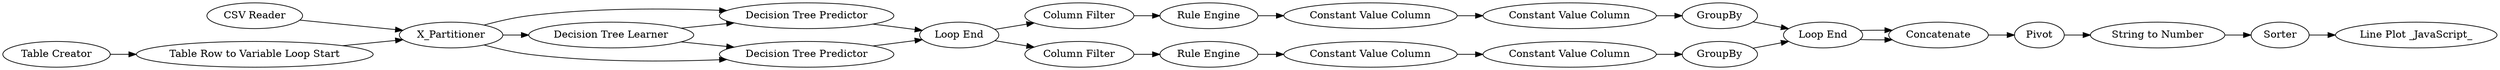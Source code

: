 digraph {
	1 [label="CSV Reader"]
	2 [label="Decision Tree Learner"]
	4 [label="Decision Tree Predictor"]
	6 [label=X_Partitioner]
	11 [label="Decision Tree Predictor"]
	12 [label="Loop End"]
	13 [label="Column Filter"]
	14 [label="Column Filter"]
	15 [label="Constant Value Column"]
	16 [label="Constant Value Column"]
	17 [label="Constant Value Column"]
	18 [label="Constant Value Column"]
	20 [label="Rule Engine"]
	21 [label="Table Creator"]
	22 [label="Table Row to Variable Loop Start"]
	23 [label="Loop End"]
	25 [label=Pivot]
	27 [label="Rule Engine"]
	28 [label=GroupBy]
	29 [label=GroupBy]
	30 [label=Concatenate]
	31 [label="String to Number"]
	33 [label=Sorter]
	34 [label="Line Plot _JavaScript_"]
	1 -> 6
	2 -> 4
	2 -> 11
	4 -> 12
	6 -> 4
	6 -> 2
	6 -> 11
	11 -> 12
	12 -> 13
	12 -> 14
	13 -> 20
	14 -> 27
	15 -> 17
	16 -> 18
	17 -> 28
	18 -> 29
	20 -> 15
	21 -> 22
	22 -> 6
	23 -> 30
	23 -> 30
	25 -> 31
	27 -> 16
	28 -> 23
	29 -> 23
	30 -> 25
	31 -> 33
	33 -> 34
	rankdir=LR
}
